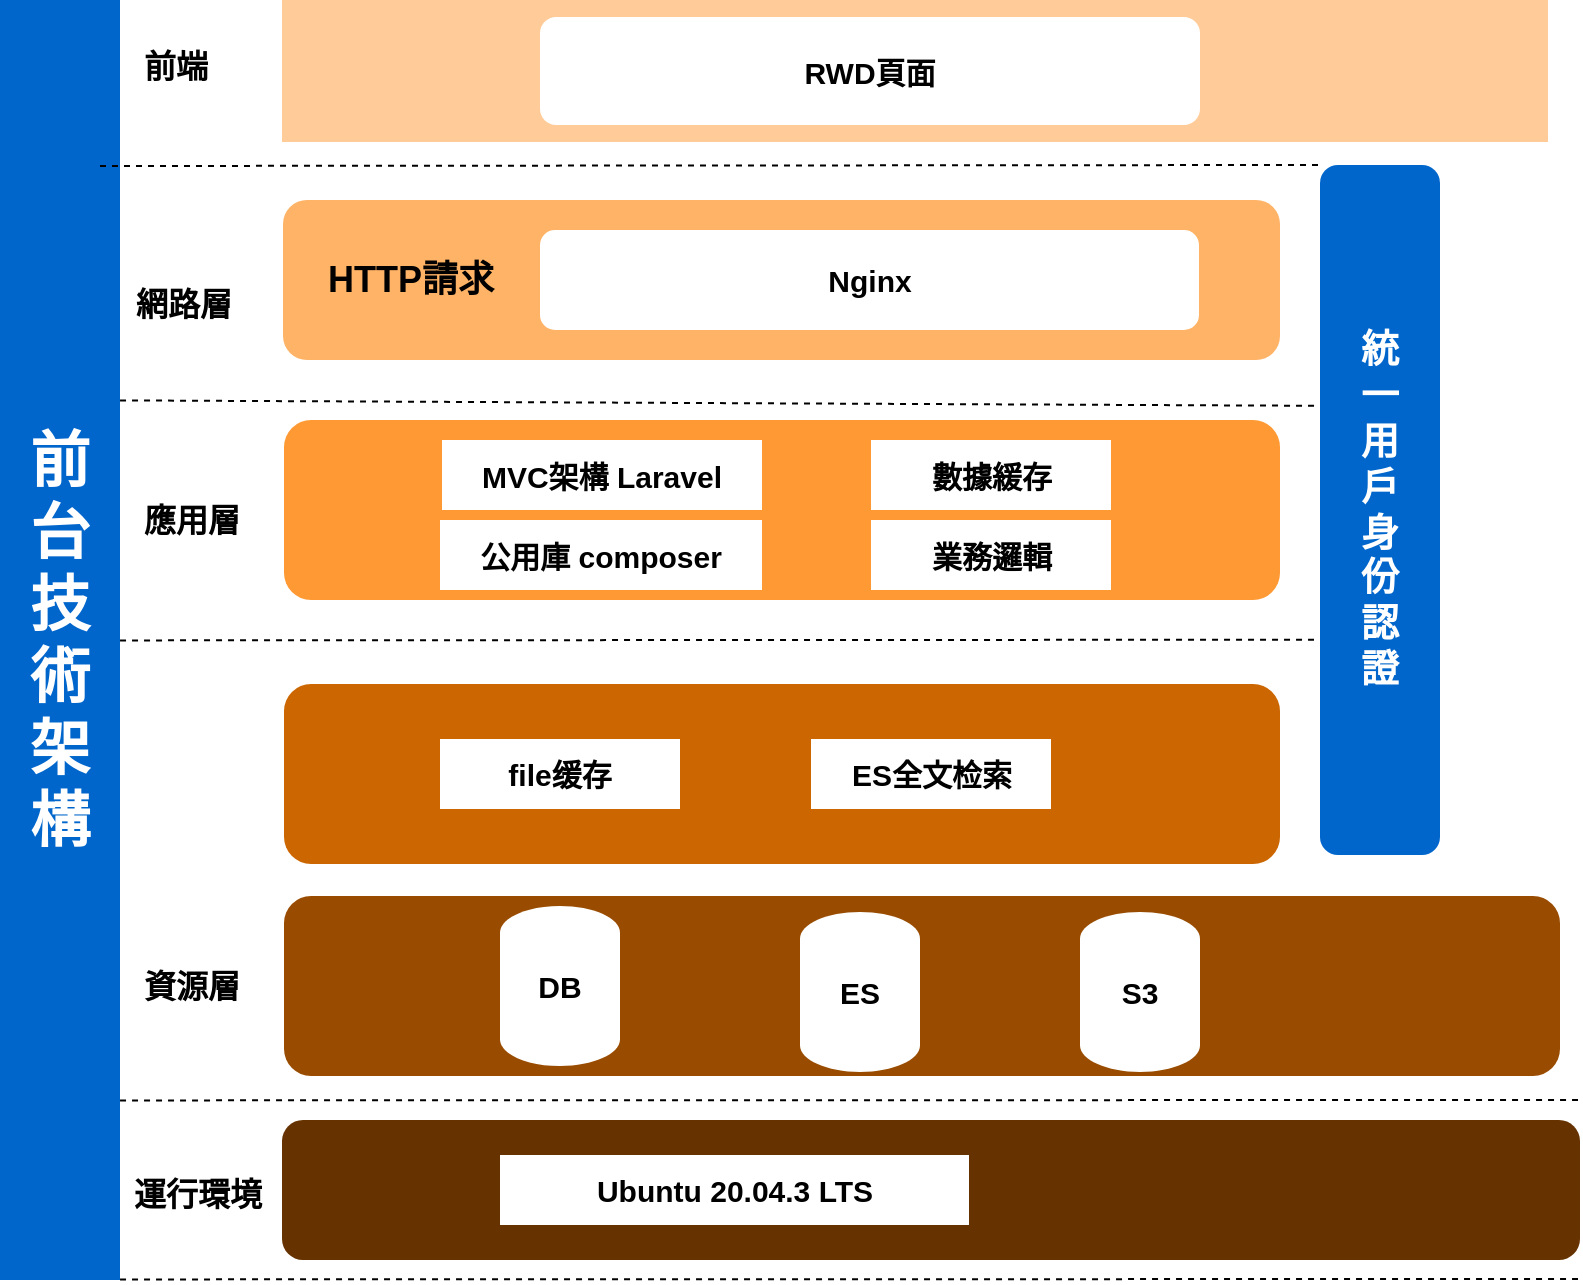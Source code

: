 <mxfile version="22.1.5" type="github" pages="2">
  <diagram name="前台技術" id="7c8qTNGZ60hDIs-IYrjG">
    <mxGraphModel dx="1434" dy="756" grid="1" gridSize="10" guides="1" tooltips="1" connect="1" arrows="1" fold="1" page="1" pageScale="1" pageWidth="827" pageHeight="1169" math="0" shadow="0">
      <root>
        <mxCell id="0" />
        <mxCell id="1" parent="0" />
        <mxCell id="v3XeN84-6_UwLssKOtTv-7" value="前台技術&lt;br style=&quot;font-size: 30px;&quot;&gt;架構" style="rounded=0;whiteSpace=wrap;html=1;fillColor=#0066CC;fontColor=#FFFFFF;fontStyle=1;fontSize=30;strokeColor=none;" parent="1" vertex="1">
          <mxGeometry x="40" y="40" width="60" height="640" as="geometry" />
        </mxCell>
        <mxCell id="v3XeN84-6_UwLssKOtTv-8" value="" style="endArrow=none;dashed=1;html=1;entryX=0;entryY=0;entryDx=0;entryDy=0;" parent="1" target="v3XeN84-6_UwLssKOtTv-41" edge="1">
          <mxGeometry width="50" height="50" relative="1" as="geometry">
            <mxPoint x="90" y="123" as="sourcePoint" />
            <mxPoint x="830" y="119" as="targetPoint" />
          </mxGeometry>
        </mxCell>
        <mxCell id="v3XeN84-6_UwLssKOtTv-10" value="" style="endArrow=none;dashed=1;html=1;exitX=1.017;exitY=0.12;exitDx=0;exitDy=0;exitPerimeter=0;entryX=-0.05;entryY=0.688;entryDx=0;entryDy=0;entryPerimeter=0;" parent="1" target="v3XeN84-6_UwLssKOtTv-41" edge="1">
          <mxGeometry width="50" height="50" relative="1" as="geometry">
            <mxPoint x="100.02" y="360.2" as="sourcePoint" />
            <mxPoint x="829" y="360" as="targetPoint" />
          </mxGeometry>
        </mxCell>
        <mxCell id="v3XeN84-6_UwLssKOtTv-11" value="" style="endArrow=none;dashed=1;html=1;exitX=1.017;exitY=0.12;exitDx=0;exitDy=0;exitPerimeter=0;" parent="1" edge="1">
          <mxGeometry width="50" height="50" relative="1" as="geometry">
            <mxPoint x="100.02" y="590.2" as="sourcePoint" />
            <mxPoint x="829" y="590" as="targetPoint" />
          </mxGeometry>
        </mxCell>
        <mxCell id="v3XeN84-6_UwLssKOtTv-12" value="" style="endArrow=none;dashed=1;html=1;exitX=1.017;exitY=0.12;exitDx=0;exitDy=0;exitPerimeter=0;" parent="1" edge="1">
          <mxGeometry width="50" height="50" relative="1" as="geometry">
            <mxPoint x="100.02" y="679.7" as="sourcePoint" />
            <mxPoint x="829" y="679.5" as="targetPoint" />
          </mxGeometry>
        </mxCell>
        <mxCell id="v3XeN84-6_UwLssKOtTv-13" value="前端" style="text;html=1;resizable=0;points=[];autosize=1;align=left;verticalAlign=top;spacingTop=-4;fontStyle=1;fontSize=16;" parent="1" vertex="1">
          <mxGeometry x="110" y="61" width="40" height="20" as="geometry" />
        </mxCell>
        <mxCell id="v3XeN84-6_UwLssKOtTv-14" value="網路層" style="text;html=1;resizable=0;points=[];autosize=1;align=left;verticalAlign=top;spacingTop=-4;fontStyle=1;fontSize=16;" parent="1" vertex="1">
          <mxGeometry x="106" y="180" width="70" height="30" as="geometry" />
        </mxCell>
        <mxCell id="v3XeN84-6_UwLssKOtTv-15" value="應用層" style="text;html=1;resizable=0;points=[];autosize=1;align=left;verticalAlign=top;spacingTop=-4;fontStyle=1;fontSize=16;" parent="1" vertex="1">
          <mxGeometry x="110" y="287.5" width="70" height="30" as="geometry" />
        </mxCell>
        <mxCell id="v3XeN84-6_UwLssKOtTv-17" value="資源層" style="text;html=1;resizable=0;points=[];autosize=1;align=left;verticalAlign=top;spacingTop=-4;fontStyle=1;fontSize=16;" parent="1" vertex="1">
          <mxGeometry x="110" y="521" width="70" height="30" as="geometry" />
        </mxCell>
        <mxCell id="v3XeN84-6_UwLssKOtTv-18" value="運行環境" style="text;html=1;resizable=0;points=[];autosize=1;align=left;verticalAlign=top;spacingTop=-4;fontStyle=1;fontSize=16;" parent="1" vertex="1">
          <mxGeometry x="105" y="625" width="90" height="30" as="geometry" />
        </mxCell>
        <mxCell id="v3XeN84-6_UwLssKOtTv-19" value="" style="rounded=0;whiteSpace=wrap;html=1;fillColor=#FFCC99;strokeColor=none;" parent="1" vertex="1">
          <mxGeometry x="181" y="40" width="633" height="71" as="geometry" />
        </mxCell>
        <mxCell id="v3XeN84-6_UwLssKOtTv-20" value="RWD頁面" style="rounded=1;whiteSpace=wrap;html=1;fontSize=15;fontStyle=1;strokeColor=none;" parent="1" vertex="1">
          <mxGeometry x="310" y="48.5" width="330" height="54" as="geometry" />
        </mxCell>
        <mxCell id="v3XeN84-6_UwLssKOtTv-24" value="&lt;b&gt;&lt;font style=&quot;font-size: 18px&quot;&gt;&amp;nbsp; &amp;nbsp; HTTP請求&lt;/font&gt;&lt;/b&gt;" style="rounded=1;whiteSpace=wrap;html=1;align=left;fillColor=#FFB366;strokeColor=none;" parent="1" vertex="1">
          <mxGeometry x="181.5" y="140" width="498.5" height="80" as="geometry" />
        </mxCell>
        <mxCell id="v3XeN84-6_UwLssKOtTv-26" value="Nginx" style="rounded=1;whiteSpace=wrap;html=1;fontSize=15;fontStyle=1;strokeColor=none;" parent="1" vertex="1">
          <mxGeometry x="310" y="155" width="329.5" height="50" as="geometry" />
        </mxCell>
        <mxCell id="v3XeN84-6_UwLssKOtTv-29" value="" style="rounded=1;whiteSpace=wrap;html=1;align=left;fillColor=#FF9933;strokeColor=none;" parent="1" vertex="1">
          <mxGeometry x="182" y="250" width="498" height="90" as="geometry" />
        </mxCell>
        <mxCell id="v3XeN84-6_UwLssKOtTv-30" value="" style="rounded=1;whiteSpace=wrap;html=1;align=left;fillColor=#CC6600;strokeColor=none;fontSize=15;fontStyle=1" parent="1" vertex="1">
          <mxGeometry x="182" y="382" width="498" height="90" as="geometry" />
        </mxCell>
        <mxCell id="v3XeN84-6_UwLssKOtTv-32" value="公用庫&amp;nbsp;composer" style="rounded=0;whiteSpace=wrap;html=1;align=center;fontSize=15;fontStyle=1;strokeColor=none;" parent="1" vertex="1">
          <mxGeometry x="260" y="300" width="161" height="35" as="geometry" />
        </mxCell>
        <mxCell id="v3XeN84-6_UwLssKOtTv-33" value="數據緩存" style="rounded=0;whiteSpace=wrap;html=1;align=center;fontSize=15;fontStyle=1;strokeColor=none;" parent="1" vertex="1">
          <mxGeometry x="475.5" y="260" width="120" height="35" as="geometry" />
        </mxCell>
        <mxCell id="v3XeN84-6_UwLssKOtTv-34" value="MVC架構 Laravel" style="rounded=0;whiteSpace=wrap;html=1;align=center;fontSize=15;fontStyle=1;strokeColor=none;" parent="1" vertex="1">
          <mxGeometry x="261" y="260" width="160" height="35" as="geometry" />
        </mxCell>
        <mxCell id="v3XeN84-6_UwLssKOtTv-35" value="業務邏輯" style="rounded=0;whiteSpace=wrap;html=1;align=center;fontSize=15;fontStyle=1;strokeColor=none;" parent="1" vertex="1">
          <mxGeometry x="475.5" y="300" width="120" height="35" as="geometry" />
        </mxCell>
        <mxCell id="v3XeN84-6_UwLssKOtTv-37" value="file缓存" style="rounded=0;whiteSpace=wrap;html=1;align=center;fontSize=15;fontStyle=1;strokeColor=none;" parent="1" vertex="1">
          <mxGeometry x="260" y="409.5" width="120" height="35" as="geometry" />
        </mxCell>
        <mxCell id="v3XeN84-6_UwLssKOtTv-39" value="ES全文检索" style="rounded=0;whiteSpace=wrap;html=1;align=center;fontSize=15;fontStyle=1;strokeColor=none;" parent="1" vertex="1">
          <mxGeometry x="445.5" y="409.5" width="120" height="35" as="geometry" />
        </mxCell>
        <mxCell id="v3XeN84-6_UwLssKOtTv-40" value="" style="rounded=1;whiteSpace=wrap;html=1;align=left;fillColor=#994C00;strokeColor=none;" parent="1" vertex="1">
          <mxGeometry x="182" y="488" width="638" height="90" as="geometry" />
        </mxCell>
        <mxCell id="v3XeN84-6_UwLssKOtTv-43" value="DB" style="strokeWidth=1;html=1;shape=mxgraph.flowchart.database;whiteSpace=wrap;align=center;fontSize=15;fontStyle=1;strokeColor=none;" parent="1" vertex="1">
          <mxGeometry x="290" y="493" width="60" height="80" as="geometry" />
        </mxCell>
        <mxCell id="v3XeN84-6_UwLssKOtTv-45" value="ES" style="strokeWidth=1;html=1;shape=mxgraph.flowchart.database;whiteSpace=wrap;align=center;fontSize=15;fontStyle=1;strokeColor=none;" parent="1" vertex="1">
          <mxGeometry x="440" y="496" width="60" height="80" as="geometry" />
        </mxCell>
        <mxCell id="v3XeN84-6_UwLssKOtTv-47" value="" style="rounded=1;whiteSpace=wrap;html=1;align=left;fillColor=#663300;strokeColor=none;" parent="1" vertex="1">
          <mxGeometry x="181" y="600" width="649" height="70" as="geometry" />
        </mxCell>
        <mxCell id="v3XeN84-6_UwLssKOtTv-49" value="Ubuntu 20.04.3 LTS" style="rounded=0;whiteSpace=wrap;html=1;align=center;fontSize=15;fontStyle=1;strokeColor=none;" parent="1" vertex="1">
          <mxGeometry x="290" y="617.5" width="234.5" height="35" as="geometry" />
        </mxCell>
        <mxCell id="v3XeN84-6_UwLssKOtTv-52" value="" style="endArrow=none;dashed=1;html=1;exitX=1.017;exitY=0.12;exitDx=0;exitDy=0;exitPerimeter=0;entryX=0;entryY=0.349;entryDx=0;entryDy=0;entryPerimeter=0;" parent="1" target="v3XeN84-6_UwLssKOtTv-41" edge="1">
          <mxGeometry width="50" height="50" relative="1" as="geometry">
            <mxPoint x="100.02" y="240.2" as="sourcePoint" />
            <mxPoint x="829" y="240" as="targetPoint" />
          </mxGeometry>
        </mxCell>
        <mxCell id="v3XeN84-6_UwLssKOtTv-41" value="統&lt;br style=&quot;font-size: 19px;&quot;&gt;一&lt;br style=&quot;font-size: 19px;&quot;&gt;用&lt;br style=&quot;font-size: 19px;&quot;&gt;戶&lt;br style=&quot;font-size: 19px;&quot;&gt;身&lt;br style=&quot;font-size: 19px;&quot;&gt;份&lt;br style=&quot;font-size: 19px;&quot;&gt;認&lt;br style=&quot;font-size: 19px;&quot;&gt;證" style="rounded=1;whiteSpace=wrap;html=1;align=center;fillColor=#0066CC;strokeColor=none;fontStyle=1;fontSize=19;fontColor=#FFFFFF;" parent="1" vertex="1">
          <mxGeometry x="700" y="122.5" width="60" height="345" as="geometry" />
        </mxCell>
        <mxCell id="v3XeN84-6_UwLssKOtTv-53" value="S3" style="strokeWidth=1;html=1;shape=mxgraph.flowchart.database;whiteSpace=wrap;align=center;fontSize=15;fontStyle=1;strokeColor=none;" parent="1" vertex="1">
          <mxGeometry x="580" y="496" width="60" height="80" as="geometry" />
        </mxCell>
      </root>
    </mxGraphModel>
  </diagram>
  <diagram id="SK9G2S4Pz-7HgGzB03OG" name="部屬架構">
    <mxGraphModel dx="1434" dy="756" grid="1" gridSize="10" guides="1" tooltips="1" connect="1" arrows="1" fold="1" page="1" pageScale="1" pageWidth="827" pageHeight="1169" math="0" shadow="0">
      <root>
        <mxCell id="0" />
        <mxCell id="1" parent="0" />
        <mxCell id="KeQMEPedSJVTYiUPTLQI-1" value="" style="ellipse;whiteSpace=wrap;html=1;aspect=fixed;" vertex="1" parent="1">
          <mxGeometry x="280" y="200" width="130" height="130" as="geometry" />
        </mxCell>
      </root>
    </mxGraphModel>
  </diagram>
</mxfile>
